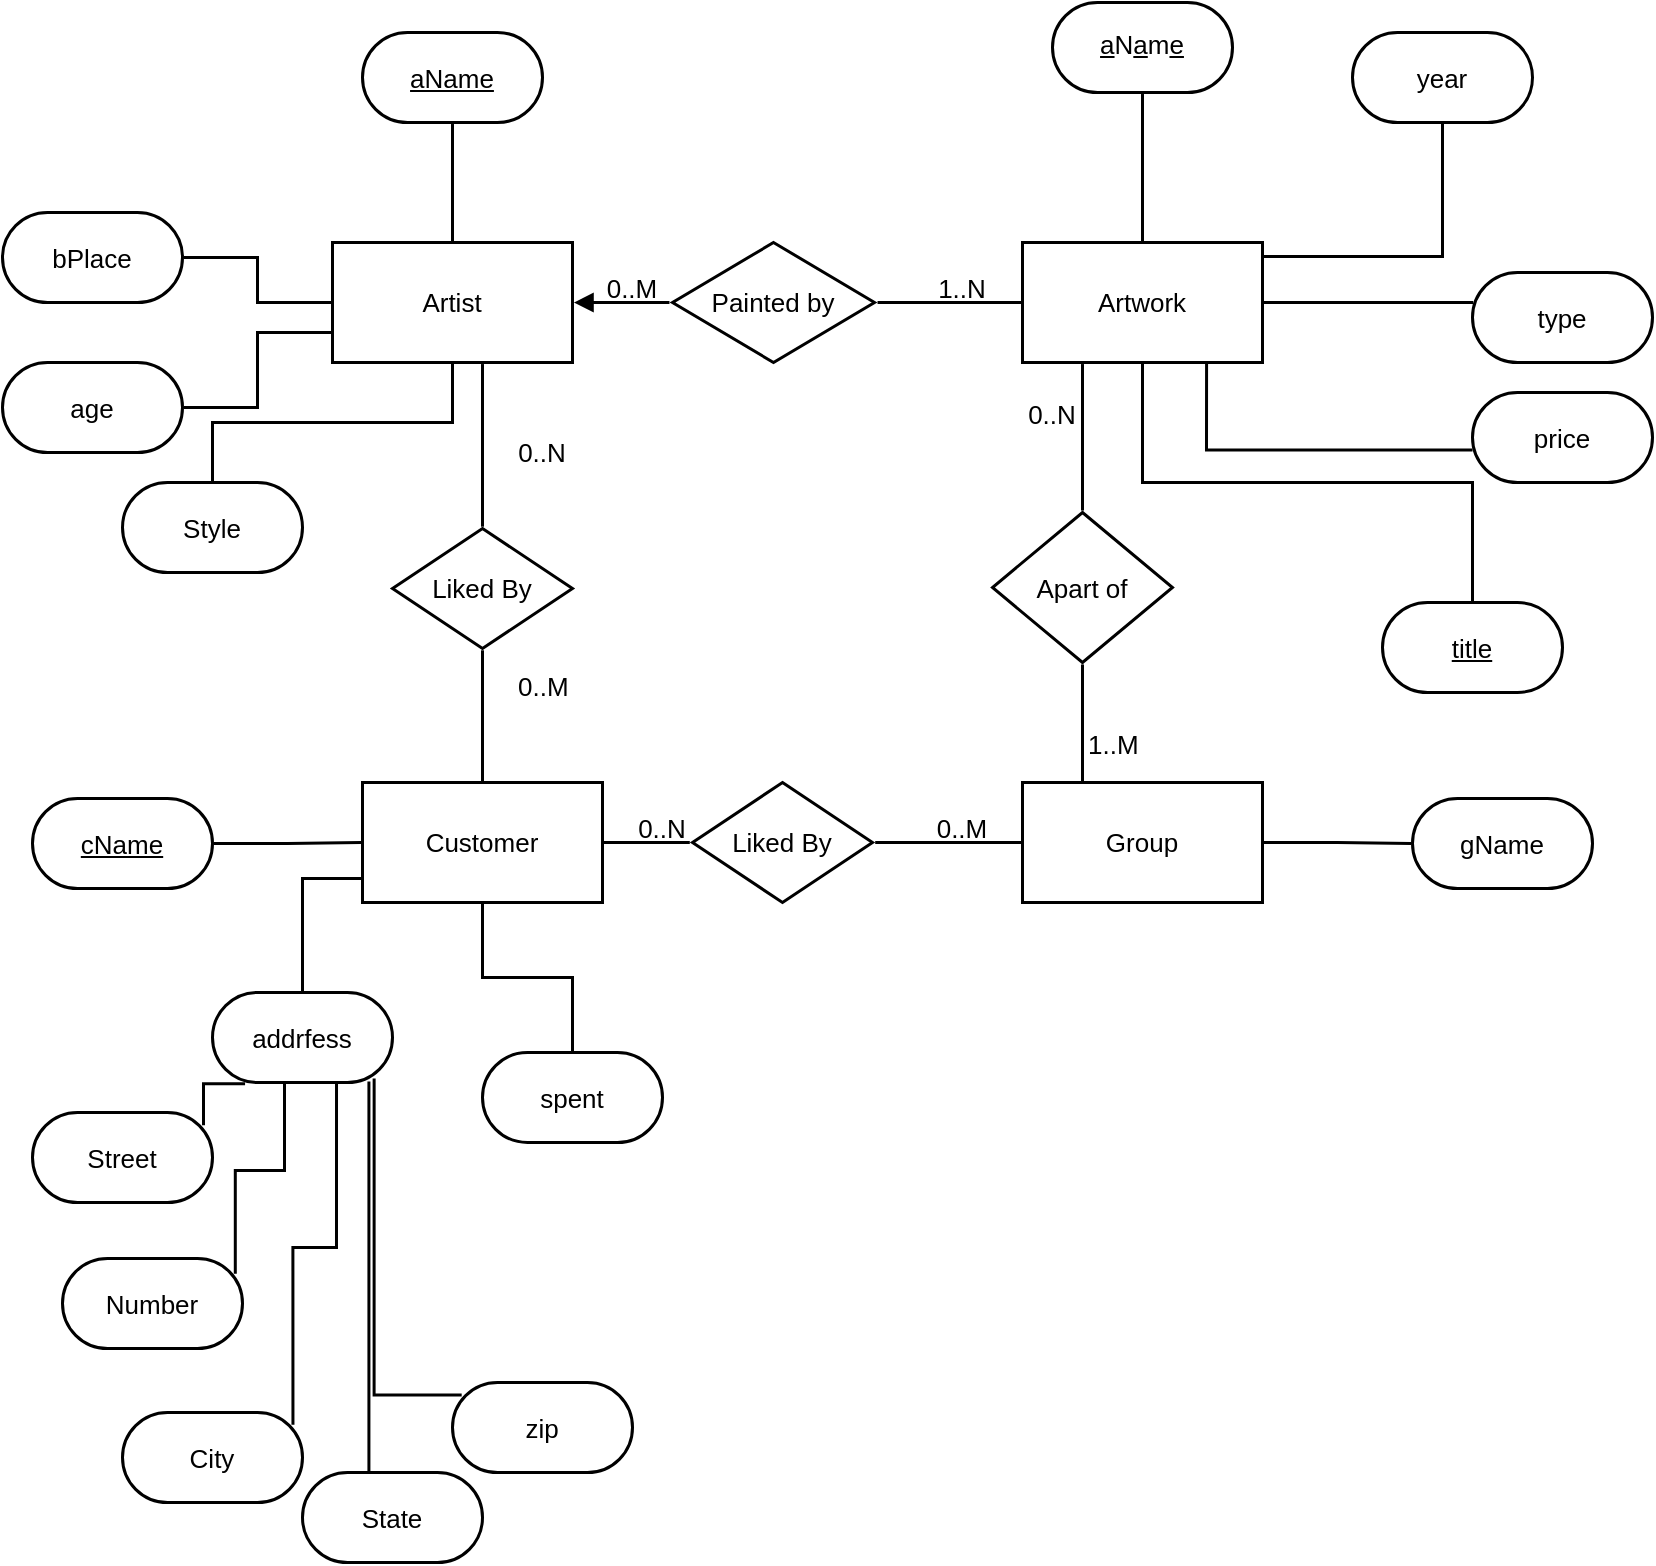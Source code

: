 <mxfile version="14.3.2" type="github"><diagram id="kZrhna89fZPYIoWzwBHe" name="Page-1"><mxGraphModel dx="645" dy="752" grid="1" gridSize="10" guides="1" tooltips="1" connect="1" arrows="1" fold="1" page="1" pageScale="1" pageWidth="850" pageHeight="1100" math="0" shadow="0"><root><mxCell id="0"/><mxCell id="1" parent="0"/><UserObject label="Artist" lucidchartObjectId="3S.bfwYNksfo" id="b7oU6uYI9nHCssRIsVyE-1"><mxCell style="html=1;overflow=block;blockSpacing=1;whiteSpace=wrap;;whiteSpace=wrap;fontSize=13;fontColor=#000000;spacing=9;strokeOpacity=100;strokeWidth=1.5;" vertex="1" parent="1"><mxGeometry x="180" y="135" width="120" height="60" as="geometry"/></mxCell></UserObject><UserObject label="aName" lucidchartObjectId="lT.bpAiI5P3L" id="b7oU6uYI9nHCssRIsVyE-2"><mxCell style="html=1;overflow=block;blockSpacing=1;whiteSpace=wrap;rounded=1;arcSize=50;whiteSpace=wrap;fontSize=13;fontColor=#000000;fontStyle=4;spacing=3.8;strokeOpacity=100;strokeWidth=1.5;" vertex="1" parent="1"><mxGeometry x="195" y="30" width="90" height="45" as="geometry"/></mxCell></UserObject><UserObject label="" lucidchartObjectId="YU.blzREtCKb" id="b7oU6uYI9nHCssRIsVyE-3"><mxCell style="html=1;jettySize=18;whiteSpace=wrap;fontSize=13;strokeWidth=1.5;rounded=1;arcSize=0;edgeStyle=orthogonalEdgeStyle;startArrow=none;;endArrow=none;;exitX=0.5;exitY=-0.012;exitPerimeter=0;entryX=0.5;entryY=1.017;entryPerimeter=0;" edge="1" parent="1" source="b7oU6uYI9nHCssRIsVyE-1" target="b7oU6uYI9nHCssRIsVyE-2"><mxGeometry width="100" height="100" relative="1" as="geometry"><Array as="points"/></mxGeometry></mxCell></UserObject><UserObject label="bPlace" lucidchartObjectId="YV.bT5Kmt-XN" id="b7oU6uYI9nHCssRIsVyE-4"><mxCell style="html=1;overflow=block;blockSpacing=1;whiteSpace=wrap;rounded=1;arcSize=50;whiteSpace=wrap;fontSize=13;fontColor=#000000;spacing=3.8;strokeOpacity=100;strokeWidth=1.5;" vertex="1" parent="1"><mxGeometry x="15" y="120" width="90" height="45" as="geometry"/></mxCell></UserObject><UserObject label="" lucidchartObjectId="2V.bgfqAWqet" id="b7oU6uYI9nHCssRIsVyE-5"><mxCell style="html=1;jettySize=18;whiteSpace=wrap;fontSize=13;strokeOpacity=100;strokeWidth=1.5;rounded=1;arcSize=0;edgeStyle=orthogonalEdgeStyle;startArrow=none;;endArrow=none;;exitX=1.008;exitY=0.5;exitPerimeter=0;entryX=-0.006;entryY=0.5;entryPerimeter=0;" edge="1" parent="1" source="b7oU6uYI9nHCssRIsVyE-4" target="b7oU6uYI9nHCssRIsVyE-1"><mxGeometry width="100" height="100" relative="1" as="geometry"><Array as="points"/></mxGeometry></mxCell></UserObject><UserObject label="age" lucidchartObjectId="oW.b93.MvxdX" id="b7oU6uYI9nHCssRIsVyE-6"><mxCell style="html=1;overflow=block;blockSpacing=1;whiteSpace=wrap;rounded=1;arcSize=50;whiteSpace=wrap;fontSize=13;fontColor=#000000;spacing=3.8;strokeOpacity=100;strokeWidth=1.5;" vertex="1" parent="1"><mxGeometry x="15" y="195" width="90" height="45" as="geometry"/></mxCell></UserObject><UserObject label="" lucidchartObjectId="AW.b2ZQgopbH" id="b7oU6uYI9nHCssRIsVyE-7"><mxCell style="html=1;jettySize=18;whiteSpace=wrap;fontSize=13;strokeOpacity=100;strokeWidth=1.5;rounded=1;arcSize=0;edgeStyle=orthogonalEdgeStyle;startArrow=none;;endArrow=none;;exitX=-0.006;exitY=0.75;exitPerimeter=0;entryX=1.008;entryY=0.5;entryPerimeter=0;" edge="1" parent="1" source="b7oU6uYI9nHCssRIsVyE-1" target="b7oU6uYI9nHCssRIsVyE-6"><mxGeometry width="100" height="100" relative="1" as="geometry"><Array as="points"/></mxGeometry></mxCell></UserObject><UserObject label="Style" lucidchartObjectId="LW.bVKe.yrjn" id="b7oU6uYI9nHCssRIsVyE-8"><mxCell style="html=1;overflow=block;blockSpacing=1;whiteSpace=wrap;rounded=1;arcSize=50;whiteSpace=wrap;fontSize=13;fontColor=#000000;spacing=3.8;strokeOpacity=100;strokeWidth=1.5;" vertex="1" parent="1"><mxGeometry x="75" y="255" width="90" height="45" as="geometry"/></mxCell></UserObject><UserObject label="" lucidchartObjectId="OW.b8~CCgl.A" id="b7oU6uYI9nHCssRIsVyE-9"><mxCell style="html=1;jettySize=18;whiteSpace=wrap;fontSize=13;strokeOpacity=100;strokeWidth=1.5;rounded=1;arcSize=0;edgeStyle=orthogonalEdgeStyle;startArrow=none;;endArrow=none;;exitX=0.5;exitY=1.013;exitPerimeter=0;entryX=0.5;entryY=-0.017;entryPerimeter=0;" edge="1" parent="1" source="b7oU6uYI9nHCssRIsVyE-1" target="b7oU6uYI9nHCssRIsVyE-8"><mxGeometry width="100" height="100" relative="1" as="geometry"><Array as="points"/></mxGeometry></mxCell></UserObject><UserObject label="Artwork" lucidchartObjectId="s2.bmmGCdRq3" id="b7oU6uYI9nHCssRIsVyE-10"><mxCell style="html=1;overflow=block;blockSpacing=1;whiteSpace=wrap;;whiteSpace=wrap;fontSize=13;fontColor=#000000;spacing=9;strokeOpacity=100;strokeWidth=1.5;" vertex="1" parent="1"><mxGeometry x="525" y="135" width="120" height="60" as="geometry"/></mxCell></UserObject><UserObject label="&lt;div style=&quot;display: flex; justify-content: center; text-align: center; align-items: baseline; font-size: 0; line-height: 1.25;margin-top: -2px;&quot;&gt;&lt;span&gt;&lt;span style=&quot;font-size:13px;color:#000000;text-decoration: underline;&quot;&gt;a&lt;/span&gt;&lt;span style=&quot;font-size:13px;color:#000000;&quot;&gt;N&lt;/span&gt;&lt;span style=&quot;font-size:13px;color:#000000;text-decoration: underline;&quot;&gt;a&lt;/span&gt;&lt;span style=&quot;font-size:13px;color:#000000;&quot;&gt;m&lt;/span&gt;&lt;span style=&quot;font-size:13px;color:#000000;text-decoration: underline;&quot;&gt;e&lt;/span&gt;&lt;/span&gt;&lt;/div&gt;" lucidchartObjectId="s2.bDyFeL3hO" id="b7oU6uYI9nHCssRIsVyE-11"><mxCell style="html=1;overflow=block;blockSpacing=1;whiteSpace=wrap;rounded=1;arcSize=50;whiteSpace=wrap;fontSize=13;spacing=3.8;strokeOpacity=100;strokeWidth=1.5;" vertex="1" parent="1"><mxGeometry x="540" y="15" width="90" height="45" as="geometry"/></mxCell></UserObject><UserObject label="" lucidchartObjectId="s2.b.wF7oge8" id="b7oU6uYI9nHCssRIsVyE-12"><mxCell style="html=1;jettySize=18;whiteSpace=wrap;fontSize=13;strokeOpacity=100;strokeWidth=1.5;rounded=1;arcSize=0;edgeStyle=orthogonalEdgeStyle;startArrow=none;;endArrow=none;;exitX=0.5;exitY=-0.012;exitPerimeter=0;entryX=0.5;entryY=1.017;entryPerimeter=0;" edge="1" parent="1" source="b7oU6uYI9nHCssRIsVyE-10" target="b7oU6uYI9nHCssRIsVyE-11"><mxGeometry width="100" height="100" relative="1" as="geometry"><Array as="points"/></mxGeometry></mxCell></UserObject><UserObject label="year" lucidchartObjectId="s2.bCzqu-3S8" id="b7oU6uYI9nHCssRIsVyE-13"><mxCell style="html=1;overflow=block;blockSpacing=1;whiteSpace=wrap;rounded=1;arcSize=50;whiteSpace=wrap;fontSize=13;fontColor=#000000;spacing=3.8;strokeOpacity=100;strokeWidth=1.5;" vertex="1" parent="1"><mxGeometry x="690" y="30" width="90" height="45" as="geometry"/></mxCell></UserObject><UserObject label="" lucidchartObjectId="s2.bUpM5gOQ6" id="b7oU6uYI9nHCssRIsVyE-14"><mxCell style="html=1;jettySize=18;whiteSpace=wrap;fontSize=13;strokeOpacity=100;strokeWidth=1.5;rounded=1;arcSize=0;edgeStyle=orthogonalEdgeStyle;startArrow=none;;endArrow=none;;exitX=1.006;exitY=0.117;exitPerimeter=0;entryX=0.5;entryY=1.017;entryPerimeter=0;" edge="1" parent="1" source="b7oU6uYI9nHCssRIsVyE-10" target="b7oU6uYI9nHCssRIsVyE-13"><mxGeometry width="100" height="100" relative="1" as="geometry"><Array as="points"/></mxGeometry></mxCell></UserObject><UserObject label="type" lucidchartObjectId="s2.bdAUEiWHj" id="b7oU6uYI9nHCssRIsVyE-15"><mxCell style="html=1;overflow=block;blockSpacing=1;whiteSpace=wrap;rounded=1;arcSize=50;whiteSpace=wrap;fontSize=13;fontColor=#000000;spacing=3.8;strokeOpacity=100;strokeWidth=1.5;" vertex="1" parent="1"><mxGeometry x="750" y="150" width="90" height="45" as="geometry"/></mxCell></UserObject><UserObject label="" lucidchartObjectId="s2.bkpscm~pd" id="b7oU6uYI9nHCssRIsVyE-16"><mxCell style="html=1;jettySize=18;whiteSpace=wrap;fontSize=13;strokeOpacity=100;strokeWidth=1.5;rounded=1;arcSize=0;edgeStyle=orthogonalEdgeStyle;startArrow=none;;endArrow=none;;exitX=1.006;exitY=0.5;exitPerimeter=0;entryX=0.004;entryY=0.333;entryPerimeter=0;" edge="1" parent="1" source="b7oU6uYI9nHCssRIsVyE-10" target="b7oU6uYI9nHCssRIsVyE-15"><mxGeometry width="100" height="100" relative="1" as="geometry"><Array as="points"/></mxGeometry></mxCell></UserObject><UserObject label="price" lucidchartObjectId="s2.bKfEe8QUc" id="b7oU6uYI9nHCssRIsVyE-17"><mxCell style="html=1;overflow=block;blockSpacing=1;whiteSpace=wrap;rounded=1;arcSize=50;whiteSpace=wrap;fontSize=13;fontColor=#000000;spacing=3.8;strokeOpacity=100;strokeWidth=1.5;" vertex="1" parent="1"><mxGeometry x="750" y="210" width="90" height="45" as="geometry"/></mxCell></UserObject><UserObject label="" lucidchartObjectId="s2.bEBE1197X" id="b7oU6uYI9nHCssRIsVyE-18"><mxCell style="html=1;jettySize=18;whiteSpace=wrap;fontSize=13;strokeOpacity=100;strokeWidth=1.5;rounded=1;arcSize=0;edgeStyle=orthogonalEdgeStyle;startArrow=none;;endArrow=none;;exitX=0.767;exitY=1.013;exitPerimeter=0;entryX=0;entryY=0.638;entryPerimeter=0;" edge="1" parent="1" source="b7oU6uYI9nHCssRIsVyE-10" target="b7oU6uYI9nHCssRIsVyE-17"><mxGeometry width="100" height="100" relative="1" as="geometry"><Array as="points"/></mxGeometry></mxCell></UserObject><UserObject label="title" lucidchartObjectId="s2.blq9hKbjk" id="b7oU6uYI9nHCssRIsVyE-19"><mxCell style="html=1;overflow=block;blockSpacing=1;whiteSpace=wrap;rounded=1;arcSize=50;whiteSpace=wrap;fontSize=13;fontColor=#000000;fontStyle=4;spacing=3.8;strokeOpacity=100;strokeWidth=1.5;" vertex="1" parent="1"><mxGeometry x="705" y="315" width="90" height="45" as="geometry"/></mxCell></UserObject><UserObject label="" lucidchartObjectId="s2.bHATlUg2j" id="b7oU6uYI9nHCssRIsVyE-20"><mxCell style="html=1;jettySize=18;whiteSpace=wrap;fontSize=13;strokeOpacity=100;strokeWidth=1.5;rounded=1;arcSize=0;edgeStyle=orthogonalEdgeStyle;startArrow=none;;endArrow=none;;exitX=0.5;exitY=-0.017;exitPerimeter=0;entryX=0.5;entryY=1.013;entryPerimeter=0;" edge="1" parent="1" source="b7oU6uYI9nHCssRIsVyE-19" target="b7oU6uYI9nHCssRIsVyE-10"><mxGeometry width="100" height="100" relative="1" as="geometry"><Array as="points"/></mxGeometry></mxCell></UserObject><UserObject label="Group" lucidchartObjectId="sI~bYqYKhKAP" id="b7oU6uYI9nHCssRIsVyE-21"><mxCell style="html=1;overflow=block;blockSpacing=1;whiteSpace=wrap;;whiteSpace=wrap;fontSize=13;fontColor=#000000;spacing=9;strokeOpacity=100;strokeWidth=1.5;" vertex="1" parent="1"><mxGeometry x="525" y="405" width="120" height="60" as="geometry"/></mxCell></UserObject><UserObject label="gName" lucidchartObjectId="SI~b5hBQH2IL" id="b7oU6uYI9nHCssRIsVyE-22"><mxCell style="html=1;overflow=block;blockSpacing=1;whiteSpace=wrap;rounded=1;arcSize=50;whiteSpace=wrap;fontSize=13;fontColor=#000000;spacing=3.8;strokeOpacity=100;strokeWidth=1.5;" vertex="1" parent="1"><mxGeometry x="720" y="413" width="90" height="45" as="geometry"/></mxCell></UserObject><UserObject label="" lucidchartObjectId="cJ~br_n3jMkB" id="b7oU6uYI9nHCssRIsVyE-23"><mxCell style="html=1;jettySize=18;whiteSpace=wrap;fontSize=13;strokeOpacity=100;strokeWidth=1.5;rounded=1;arcSize=0;edgeStyle=orthogonalEdgeStyle;startArrow=none;;endArrow=none;;exitX=1.006;exitY=0.5;exitPerimeter=0;entryX=-0.008;entryY=0.5;entryPerimeter=0;" edge="1" parent="1" source="b7oU6uYI9nHCssRIsVyE-21" target="b7oU6uYI9nHCssRIsVyE-22"><mxGeometry width="100" height="100" relative="1" as="geometry"><Array as="points"/></mxGeometry></mxCell></UserObject><UserObject label="Customer" lucidchartObjectId="IJ~bUURp8LjH" id="b7oU6uYI9nHCssRIsVyE-24"><mxCell style="html=1;overflow=block;blockSpacing=1;whiteSpace=wrap;;whiteSpace=wrap;fontSize=13;fontColor=#000000;spacing=9;strokeOpacity=100;strokeWidth=1.5;" vertex="1" parent="1"><mxGeometry x="195" y="405" width="120" height="60" as="geometry"/></mxCell></UserObject><UserObject label="cName" lucidchartObjectId="XK~beJsf6ZMP" id="b7oU6uYI9nHCssRIsVyE-25"><mxCell style="html=1;overflow=block;blockSpacing=1;whiteSpace=wrap;rounded=1;arcSize=50;whiteSpace=wrap;fontSize=13;fontColor=#000000;fontStyle=4;spacing=3.8;strokeOpacity=100;strokeWidth=1.5;" vertex="1" parent="1"><mxGeometry x="30" y="413" width="90" height="45" as="geometry"/></mxCell></UserObject><UserObject label="" lucidchartObjectId="-K~bQS0LTe~a" id="b7oU6uYI9nHCssRIsVyE-26"><mxCell style="html=1;jettySize=18;whiteSpace=wrap;fontSize=13;strokeOpacity=100;strokeWidth=1.5;rounded=1;arcSize=0;edgeStyle=orthogonalEdgeStyle;startArrow=none;;endArrow=none;;exitX=1.008;exitY=0.5;exitPerimeter=0;entryX=-0.006;entryY=0.5;entryPerimeter=0;" edge="1" parent="1" source="b7oU6uYI9nHCssRIsVyE-25" target="b7oU6uYI9nHCssRIsVyE-24"><mxGeometry width="100" height="100" relative="1" as="geometry"><Array as="points"/></mxGeometry></mxCell></UserObject><UserObject label="addrfess" lucidchartObjectId="lL~b0oRutxeX" id="b7oU6uYI9nHCssRIsVyE-27"><mxCell style="html=1;overflow=block;blockSpacing=1;whiteSpace=wrap;rounded=1;arcSize=50;whiteSpace=wrap;fontSize=13;fontColor=#000000;spacing=3.8;strokeOpacity=100;strokeWidth=1.5;" vertex="1" parent="1"><mxGeometry x="120" y="510" width="90" height="45" as="geometry"/></mxCell></UserObject><UserObject label="Street" lucidchartObjectId="wL~bSwMW-zHS" id="b7oU6uYI9nHCssRIsVyE-28"><mxCell style="html=1;overflow=block;blockSpacing=1;whiteSpace=wrap;rounded=1;arcSize=50;whiteSpace=wrap;fontSize=13;fontColor=#000000;spacing=3.8;strokeOpacity=100;strokeWidth=1.5;" vertex="1" parent="1"><mxGeometry x="30" y="570" width="90" height="45" as="geometry"/></mxCell></UserObject><UserObject label="Number" lucidchartObjectId="xL~b.X5ysnXE" id="b7oU6uYI9nHCssRIsVyE-29"><mxCell style="html=1;overflow=block;blockSpacing=1;whiteSpace=wrap;rounded=1;arcSize=50;whiteSpace=wrap;fontSize=13;fontColor=#000000;spacing=3.8;strokeOpacity=100;strokeWidth=1.5;" vertex="1" parent="1"><mxGeometry x="45" y="643" width="90" height="45" as="geometry"/></mxCell></UserObject><UserObject label="City" lucidchartObjectId="xL~b7i7HFj4T" id="b7oU6uYI9nHCssRIsVyE-30"><mxCell style="html=1;overflow=block;blockSpacing=1;whiteSpace=wrap;rounded=1;arcSize=50;whiteSpace=wrap;fontSize=13;fontColor=#000000;spacing=3.8;strokeOpacity=100;strokeWidth=1.5;" vertex="1" parent="1"><mxGeometry x="75" y="720" width="90" height="45" as="geometry"/></mxCell></UserObject><UserObject label="State" lucidchartObjectId="yL~biFmtYu8I" id="b7oU6uYI9nHCssRIsVyE-31"><mxCell style="html=1;overflow=block;blockSpacing=1;whiteSpace=wrap;rounded=1;arcSize=50;whiteSpace=wrap;fontSize=13;fontColor=#000000;spacing=3.8;strokeOpacity=100;strokeWidth=1.5;" vertex="1" parent="1"><mxGeometry x="165" y="750" width="90" height="45" as="geometry"/></mxCell></UserObject><UserObject label="" lucidchartObjectId="2L~b7.84bMBJ" id="b7oU6uYI9nHCssRIsVyE-32"><mxCell style="html=1;jettySize=18;whiteSpace=wrap;fontSize=13;strokeOpacity=100;strokeWidth=1.5;rounded=1;arcSize=0;edgeStyle=orthogonalEdgeStyle;startArrow=none;;endArrow=none;;exitX=0.181;exitY=1.014;exitPerimeter=0;entryX=0.95;entryY=0.143;entryPerimeter=0;" edge="1" parent="1" source="b7oU6uYI9nHCssRIsVyE-27" target="b7oU6uYI9nHCssRIsVyE-28"><mxGeometry width="100" height="100" relative="1" as="geometry"><Array as="points"/></mxGeometry></mxCell></UserObject><UserObject label="" lucidchartObjectId="4L~bjL26Yzww" id="b7oU6uYI9nHCssRIsVyE-33"><mxCell style="html=1;jettySize=18;whiteSpace=wrap;fontSize=13;strokeOpacity=100;strokeWidth=1.5;rounded=1;arcSize=0;edgeStyle=orthogonalEdgeStyle;startArrow=none;;endArrow=none;;exitX=0.4;exitY=1.017;exitPerimeter=0;entryX=0.96;entryY=0.17;entryPerimeter=0;" edge="1" parent="1" source="b7oU6uYI9nHCssRIsVyE-27" target="b7oU6uYI9nHCssRIsVyE-29"><mxGeometry width="100" height="100" relative="1" as="geometry"><Array as="points"/></mxGeometry></mxCell></UserObject><UserObject label="" lucidchartObjectId="7L~bRt1U7~JN" id="b7oU6uYI9nHCssRIsVyE-34"><mxCell style="html=1;jettySize=18;whiteSpace=wrap;fontSize=13;strokeOpacity=100;strokeWidth=1.5;rounded=1;arcSize=0;edgeStyle=orthogonalEdgeStyle;startArrow=none;;endArrow=none;;exitX=0.689;exitY=1.017;exitPerimeter=0;entryX=0.947;entryY=0.135;entryPerimeter=0;" edge="1" parent="1" source="b7oU6uYI9nHCssRIsVyE-27" target="b7oU6uYI9nHCssRIsVyE-30"><mxGeometry width="100" height="100" relative="1" as="geometry"><Array as="points"/></mxGeometry></mxCell></UserObject><UserObject label="" lucidchartObjectId="9L~bpwZUp17_" id="b7oU6uYI9nHCssRIsVyE-35"><mxCell style="html=1;jettySize=18;whiteSpace=wrap;fontSize=13;strokeOpacity=100;strokeWidth=1.5;rounded=1;arcSize=0;edgeStyle=orthogonalEdgeStyle;startArrow=none;;endArrow=none;;exitX=0.869;exitY=0.988;exitPerimeter=0;entryX=0.369;entryY=-0.017;entryPerimeter=0;" edge="1" parent="1" source="b7oU6uYI9nHCssRIsVyE-27" target="b7oU6uYI9nHCssRIsVyE-31"><mxGeometry width="100" height="100" relative="1" as="geometry"><Array as="points"/></mxGeometry></mxCell></UserObject><UserObject label="zip" lucidchartObjectId="jM~bebLtTMvT" id="b7oU6uYI9nHCssRIsVyE-36"><mxCell style="html=1;overflow=block;blockSpacing=1;whiteSpace=wrap;rounded=1;arcSize=50;whiteSpace=wrap;fontSize=13;fontColor=#000000;spacing=3.8;strokeOpacity=100;strokeWidth=1.5;" vertex="1" parent="1"><mxGeometry x="240" y="705" width="90" height="45" as="geometry"/></mxCell></UserObject><UserObject label="" lucidchartObjectId="JM~b.Iuz9U.6" id="b7oU6uYI9nHCssRIsVyE-37"><mxCell style="html=1;jettySize=18;whiteSpace=wrap;fontSize=13;strokeOpacity=100;strokeWidth=1.5;rounded=1;arcSize=0;edgeStyle=orthogonalEdgeStyle;startArrow=none;;endArrow=none;;exitX=0.051;exitY=0.139;exitPerimeter=0;entryX=0.898;entryY=0.955;entryPerimeter=0;" edge="1" parent="1" source="b7oU6uYI9nHCssRIsVyE-36" target="b7oU6uYI9nHCssRIsVyE-27"><mxGeometry width="100" height="100" relative="1" as="geometry"><Array as="points"/></mxGeometry></mxCell></UserObject><UserObject label="spent" lucidchartObjectId="NM~bnHMDCuxq" id="b7oU6uYI9nHCssRIsVyE-38"><mxCell style="html=1;overflow=block;blockSpacing=1;whiteSpace=wrap;rounded=1;arcSize=50;whiteSpace=wrap;fontSize=13;fontColor=#000000;spacing=3.8;strokeOpacity=100;strokeWidth=1.5;" vertex="1" parent="1"><mxGeometry x="255" y="540" width="90" height="45" as="geometry"/></mxCell></UserObject><UserObject label="" lucidchartObjectId="dN~bwB3AOgA_" id="b7oU6uYI9nHCssRIsVyE-39"><mxCell style="html=1;jettySize=18;whiteSpace=wrap;fontSize=13;strokeOpacity=100;strokeWidth=1.5;rounded=1;arcSize=0;edgeStyle=orthogonalEdgeStyle;startArrow=none;;endArrow=none;;exitX=-0.006;exitY=0.8;exitPerimeter=0;entryX=0.5;entryY=-0.017;entryPerimeter=0;" edge="1" parent="1" source="b7oU6uYI9nHCssRIsVyE-24" target="b7oU6uYI9nHCssRIsVyE-27"><mxGeometry width="100" height="100" relative="1" as="geometry"><Array as="points"/></mxGeometry></mxCell></UserObject><UserObject label="" lucidchartObjectId="fN~bdawr7ZVO" id="b7oU6uYI9nHCssRIsVyE-40"><mxCell style="html=1;jettySize=18;whiteSpace=wrap;fontSize=13;strokeOpacity=100;strokeWidth=1.5;rounded=1;arcSize=0;edgeStyle=orthogonalEdgeStyle;startArrow=none;;endArrow=none;;exitX=0.5;exitY=1.013;exitPerimeter=0;entryX=0.5;entryY=-0.017;entryPerimeter=0;" edge="1" parent="1" source="b7oU6uYI9nHCssRIsVyE-24" target="b7oU6uYI9nHCssRIsVyE-38"><mxGeometry width="100" height="100" relative="1" as="geometry"><Array as="points"/></mxGeometry></mxCell></UserObject><UserObject label="Liked By" lucidchartObjectId="BQ~bRk5k3rsi" id="b7oU6uYI9nHCssRIsVyE-41"><mxCell style="html=1;overflow=block;blockSpacing=1;whiteSpace=wrap;rhombus;whiteSpace=wrap;fontSize=13;fontColor=#000000;spacing=3.8;strokeOpacity=100;strokeWidth=1.5;" vertex="1" parent="1"><mxGeometry x="360" y="405" width="90" height="60" as="geometry"/></mxCell></UserObject><UserObject label="" lucidchartObjectId="KQ~biINqzo6J" id="b7oU6uYI9nHCssRIsVyE-42"><mxCell style="html=1;jettySize=18;whiteSpace=wrap;fontSize=13;strokeOpacity=100;strokeWidth=1.5;rounded=1;arcSize=0;edgeStyle=orthogonalEdgeStyle;startArrow=none;;endArrow=none;;exitX=1.006;exitY=0.5;exitPerimeter=0;entryX=-0.015;entryY=0.5;entryPerimeter=0;" edge="1" parent="1" source="b7oU6uYI9nHCssRIsVyE-24" target="b7oU6uYI9nHCssRIsVyE-41"><mxGeometry width="100" height="100" relative="1" as="geometry"><Array as="points"/></mxGeometry></mxCell></UserObject><UserObject label="" lucidchartObjectId="MQ~bS9oOz65c" id="b7oU6uYI9nHCssRIsVyE-43"><mxCell style="html=1;jettySize=18;whiteSpace=wrap;fontSize=13;strokeOpacity=100;strokeWidth=1.5;rounded=1;arcSize=0;edgeStyle=orthogonalEdgeStyle;startArrow=none;;endArrow=none;;exitX=1.015;exitY=0.5;exitPerimeter=0;entryX=-0.006;entryY=0.5;entryPerimeter=0;" edge="1" parent="1" source="b7oU6uYI9nHCssRIsVyE-41" target="b7oU6uYI9nHCssRIsVyE-21"><mxGeometry width="100" height="100" relative="1" as="geometry"><Array as="points"/></mxGeometry></mxCell></UserObject><UserObject label="0..N" lucidchartObjectId="0T~bY0VZQDx~" id="b7oU6uYI9nHCssRIsVyE-44"><mxCell style="html=1;overflow=block;blockSpacing=1;whiteSpace=wrap;;whiteSpace=wrap;fontSize=13;fontColor=#000000;spacing=3.8;strokeOpacity=0;fillOpacity=0;fillColor=#ffffff;strokeWidth=1.5;" vertex="1" parent="1"><mxGeometry x="315" y="405" width="60" height="45" as="geometry"/></mxCell></UserObject><UserObject label="0..M" lucidchartObjectId="-T~biGt4v2g0" id="b7oU6uYI9nHCssRIsVyE-45"><mxCell style="html=1;overflow=block;blockSpacing=1;whiteSpace=wrap;;whiteSpace=wrap;fontSize=13;fontColor=#000000;spacing=3.8;strokeOpacity=0;fillOpacity=0;fillColor=#ffffff;strokeWidth=1.5;" vertex="1" parent="1"><mxGeometry x="405" y="405" width="180" height="45" as="geometry"/></mxCell></UserObject><UserObject label="Apart of" lucidchartObjectId="-3~biRg263Y." id="b7oU6uYI9nHCssRIsVyE-46"><mxCell style="html=1;overflow=block;blockSpacing=1;whiteSpace=wrap;rhombus;whiteSpace=wrap;fontSize=13;fontColor=#000000;spacing=3.8;strokeOpacity=100;strokeWidth=1.5;" vertex="1" parent="1"><mxGeometry x="510" y="270" width="90" height="75" as="geometry"/></mxCell></UserObject><UserObject label="" lucidchartObjectId="x4~bwPs7XX1v" id="b7oU6uYI9nHCssRIsVyE-47"><mxCell style="html=1;jettySize=18;whiteSpace=wrap;fontSize=13;strokeOpacity=100;strokeWidth=1.5;rounded=1;arcSize=0;edgeStyle=orthogonalEdgeStyle;startArrow=none;;endArrow=none;;exitX=0.5;exitY=-0.013;exitPerimeter=0;entryX=0.25;entryY=1.013;entryPerimeter=0;" edge="1" parent="1" source="b7oU6uYI9nHCssRIsVyE-46" target="b7oU6uYI9nHCssRIsVyE-10"><mxGeometry width="100" height="100" relative="1" as="geometry"><Array as="points"/></mxGeometry></mxCell></UserObject><UserObject label="" lucidchartObjectId="z4~bdo_0rkfk" id="b7oU6uYI9nHCssRIsVyE-48"><mxCell style="html=1;jettySize=18;whiteSpace=wrap;fontSize=13;strokeOpacity=100;strokeWidth=1.5;rounded=1;arcSize=0;edgeStyle=orthogonalEdgeStyle;startArrow=none;;endArrow=none;;exitX=0.5;exitY=1.013;exitPerimeter=0;entryX=0.25;entryY=-0.012;entryPerimeter=0;" edge="1" parent="1" source="b7oU6uYI9nHCssRIsVyE-46" target="b7oU6uYI9nHCssRIsVyE-21"><mxGeometry width="100" height="100" relative="1" as="geometry"><Array as="points"/></mxGeometry></mxCell></UserObject><UserObject label="Painted by" lucidchartObjectId="07~bUfZtLqYr" id="b7oU6uYI9nHCssRIsVyE-49"><mxCell style="html=1;overflow=block;blockSpacing=1;whiteSpace=wrap;rhombus;whiteSpace=wrap;fontSize=13;fontColor=#000000;spacing=3.8;strokeOpacity=100;strokeWidth=1.5;" vertex="1" parent="1"><mxGeometry x="350" y="135" width="101" height="60" as="geometry"/></mxCell></UserObject><UserObject label="" lucidchartObjectId="t9~bXrZI8YqA" id="b7oU6uYI9nHCssRIsVyE-50"><mxCell style="html=1;jettySize=18;whiteSpace=wrap;fontSize=13;strokeOpacity=100;strokeWidth=1.5;rounded=1;arcSize=0;edgeStyle=orthogonalEdgeStyle;startArrow=none;;endArrow=none;;exitX=1.015;exitY=0.5;exitPerimeter=0;entryX=-0.006;entryY=0.5;entryPerimeter=0;" edge="1" parent="1" source="b7oU6uYI9nHCssRIsVyE-49" target="b7oU6uYI9nHCssRIsVyE-10"><mxGeometry width="100" height="100" relative="1" as="geometry"><Array as="points"/></mxGeometry></mxCell></UserObject><UserObject label="0..N" lucidchartObjectId="w_~bUIf..-24" id="b7oU6uYI9nHCssRIsVyE-51"><mxCell style="html=1;overflow=block;blockSpacing=1;whiteSpace=wrap;;whiteSpace=wrap;fontSize=13;fontColor=#000000;spacing=3.8;strokeOpacity=0;fillOpacity=0;fillColor=#ffffff;strokeWidth=1.5;" vertex="1" parent="1"><mxGeometry x="270" y="225" width="30" height="30" as="geometry"/></mxCell></UserObject><UserObject label="" lucidchartObjectId="b.~bD~xQ9x3l" id="b7oU6uYI9nHCssRIsVyE-52"><mxCell style="html=1;jettySize=18;whiteSpace=wrap;fontSize=13;strokeOpacity=100;strokeWidth=1.5;rounded=1;arcSize=0;edgeStyle=orthogonalEdgeStyle;startArrow=none;;endArrow=block;endFill=1;;exitX=-0.015;exitY=0.5;exitPerimeter=0;entryX=1.006;entryY=0.5;entryPerimeter=0;" edge="1" parent="1" source="b7oU6uYI9nHCssRIsVyE-49" target="b7oU6uYI9nHCssRIsVyE-1"><mxGeometry width="100" height="100" relative="1" as="geometry"><Array as="points"/></mxGeometry></mxCell></UserObject><UserObject label="1..N" lucidchartObjectId="Q.~bFy0V3lJk" id="b7oU6uYI9nHCssRIsVyE-53"><mxCell style="html=1;overflow=block;blockSpacing=1;whiteSpace=wrap;;whiteSpace=wrap;fontSize=13;fontColor=#000000;spacing=3.8;strokeOpacity=0;fillOpacity=0;fillColor=#ffffff;strokeWidth=1.5;" vertex="1" parent="1"><mxGeometry x="480" y="146" width="30" height="23" as="geometry"/></mxCell></UserObject><UserObject label="1..M" lucidchartObjectId="n~~b2CYC_hbc" id="b7oU6uYI9nHCssRIsVyE-54"><mxCell style="html=1;overflow=block;blockSpacing=1;whiteSpace=wrap;;whiteSpace=wrap;fontSize=13;fontColor=#000000;spacing=3.8;strokeOpacity=0;fillOpacity=0;fillColor=#ffffff;strokeWidth=1.5;" vertex="1" parent="1"><mxGeometry x="555" y="375" width="30" height="15" as="geometry"/></mxCell></UserObject><UserObject label="0..N" lucidchartObjectId="w~~b28IdPWah" id="b7oU6uYI9nHCssRIsVyE-55"><mxCell style="html=1;overflow=block;blockSpacing=1;whiteSpace=wrap;;whiteSpace=wrap;fontSize=13;fontColor=#000000;spacing=3.8;strokeOpacity=0;fillOpacity=0;fillColor=#ffffff;strokeWidth=1.5;" vertex="1" parent="1"><mxGeometry x="525" y="210" width="30" height="15" as="geometry"/></mxCell></UserObject><UserObject label="Liked By" lucidchartObjectId="Azccq7XISyIf" id="b7oU6uYI9nHCssRIsVyE-56"><mxCell style="html=1;overflow=block;blockSpacing=1;whiteSpace=wrap;rhombus;whiteSpace=wrap;fontSize=13;fontColor=#000000;spacing=3.8;strokeOpacity=100;strokeWidth=1.5;" vertex="1" parent="1"><mxGeometry x="210" y="278" width="90" height="60" as="geometry"/></mxCell></UserObject><UserObject label="" lucidchartObjectId="Uzcclj5mxvp1" id="b7oU6uYI9nHCssRIsVyE-57"><mxCell style="html=1;jettySize=18;whiteSpace=wrap;fontSize=13;strokeOpacity=100;strokeWidth=1.5;rounded=1;arcSize=0;edgeStyle=orthogonalEdgeStyle;startArrow=none;;endArrow=none;;exitX=0.5;exitY=-0.015;exitPerimeter=0;entryX=0.625;entryY=1.013;entryPerimeter=0;" edge="1" parent="1" source="b7oU6uYI9nHCssRIsVyE-56" target="b7oU6uYI9nHCssRIsVyE-1"><mxGeometry width="100" height="100" relative="1" as="geometry"><Array as="points"/></mxGeometry></mxCell></UserObject><UserObject label="" lucidchartObjectId="Wzccd2GZQcGR" id="b7oU6uYI9nHCssRIsVyE-58"><mxCell style="html=1;jettySize=18;whiteSpace=wrap;fontSize=13;strokeOpacity=100;strokeWidth=1.5;rounded=1;arcSize=0;edgeStyle=orthogonalEdgeStyle;startArrow=none;;endArrow=none;;exitX=0.5;exitY=-0.012;exitPerimeter=0;entryX=0.5;entryY=1.015;entryPerimeter=0;" edge="1" parent="1" source="b7oU6uYI9nHCssRIsVyE-24" target="b7oU6uYI9nHCssRIsVyE-56"><mxGeometry width="100" height="100" relative="1" as="geometry"><Array as="points"/></mxGeometry></mxCell></UserObject><UserObject label="0..M" lucidchartObjectId=".AccMCZ5bc7k" id="b7oU6uYI9nHCssRIsVyE-59"><mxCell style="html=1;overflow=block;blockSpacing=1;whiteSpace=wrap;;whiteSpace=wrap;fontSize=13;fontColor=#000000;spacing=3.8;strokeOpacity=0;fillOpacity=0;fillColor=#ffffff;strokeWidth=1.5;" vertex="1" parent="1"><mxGeometry x="270" y="345" width="30" height="23" as="geometry"/></mxCell></UserObject><UserObject label="0..M" lucidchartObjectId="kDcctwHt5s5v" id="b7oU6uYI9nHCssRIsVyE-60"><mxCell style="html=1;overflow=block;blockSpacing=1;whiteSpace=wrap;;whiteSpace=wrap;fontSize=13;fontColor=#000000;spacing=3.8;strokeOpacity=0;fillOpacity=0;fillColor=#ffffff;strokeWidth=1.5;" vertex="1" parent="1"><mxGeometry x="300" y="135" width="60" height="45" as="geometry"/></mxCell></UserObject></root></mxGraphModel></diagram></mxfile>